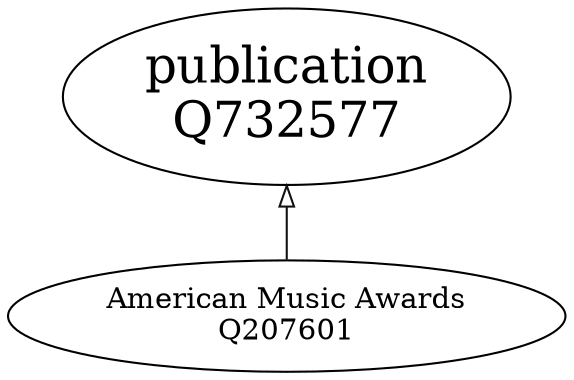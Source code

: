 strict digraph {
	graph [nodesep=0.1,
		rankdir=BT,
		ranksep=0.5
	];
	"publication
Q732577"	[fontsize=24];
	"American Music Awards
Q207601" -> "publication
Q732577"	[arrowhead=o,
		color="#111111"];
}
